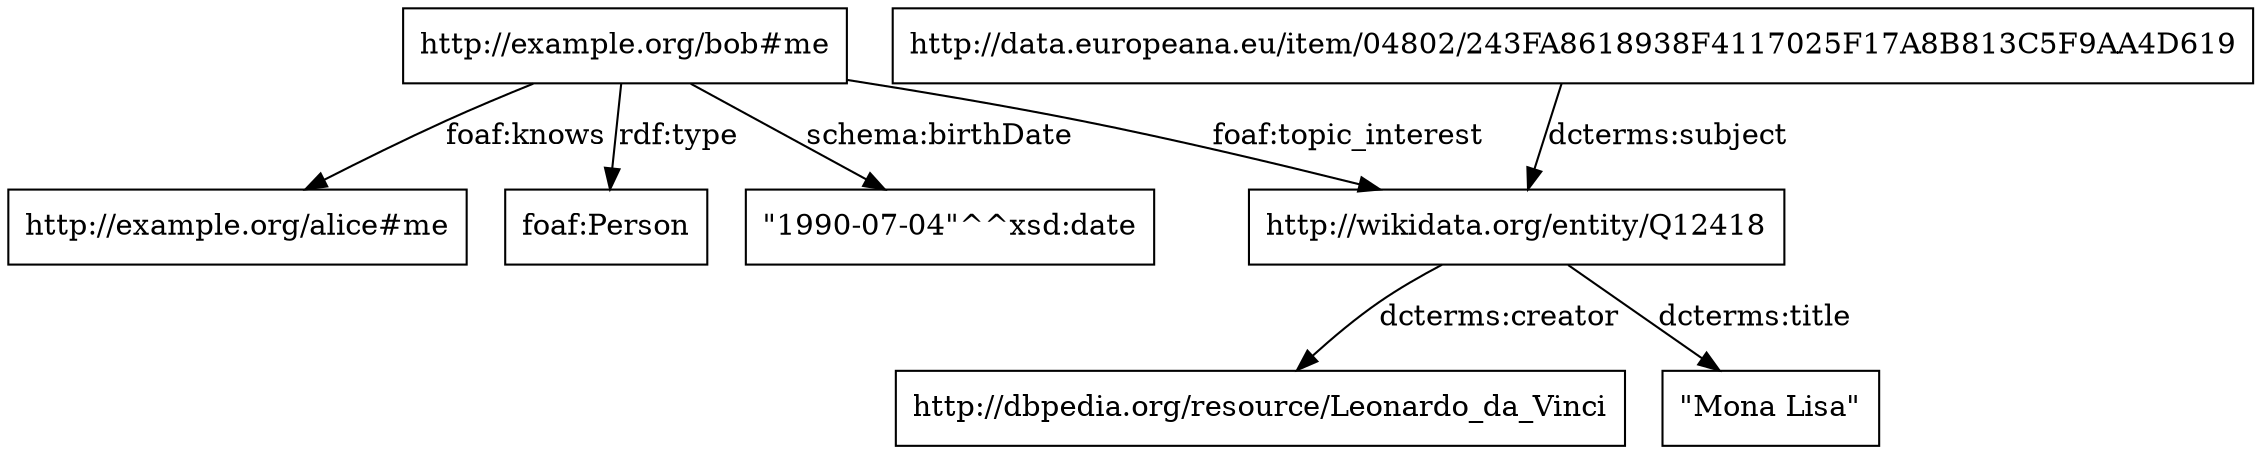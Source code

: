 digraph G {
  node [shape=rect];

  bob [label="http://example.org/bob#me"];
  lisa [label="http://wikidata.org/entity/Q12418"];

  bob -> lisa [label="foaf:topic_interest"];
  bob -> "http://example.org/alice#me" [label="foaf:knows"];
  bob -> "foaf:Person" [label="rdf:type"];
  bob -> "\"1990-07-04\"^^xsd:date" [label="schema:birthDate"];

  lisa -> "http://dbpedia.org/resource/Leonardo_da_Vinci" [label="dcterms:creator"];
  lisa -> "\"Mona Lisa\"" [label="dcterms:title"];
  "http://data.europeana.eu/item/04802/243FA8618938F4117025F17A8B813C5F9AA4D619" -> lisa [label="dcterms:subject"];
}